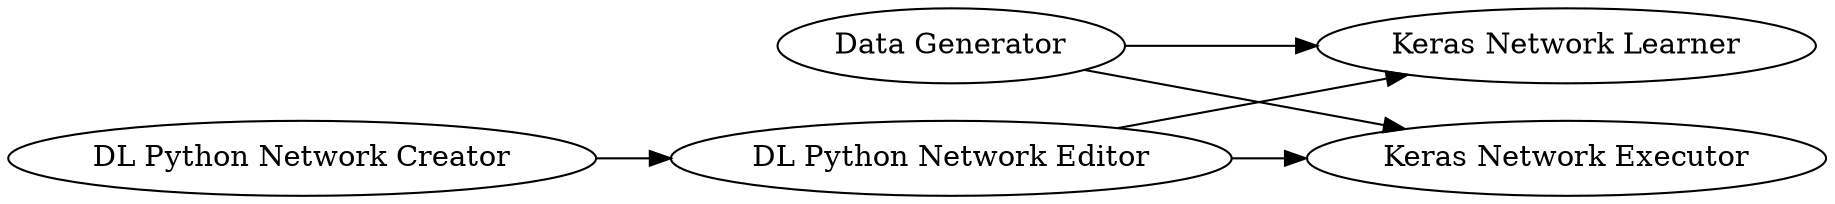 digraph {
	"3301854363111308240_3" [label="Data Generator"]
	"3301854363111308240_2" [label="DL Python Network Editor"]
	"3301854363111308240_1" [label="DL Python Network Creator"]
	"3301854363111308240_5" [label="Keras Network Learner"]
	"3301854363111308240_4" [label="Keras Network Executor"]
	"3301854363111308240_3" -> "3301854363111308240_4"
	"3301854363111308240_2" -> "3301854363111308240_4"
	"3301854363111308240_2" -> "3301854363111308240_5"
	"3301854363111308240_3" -> "3301854363111308240_5"
	"3301854363111308240_1" -> "3301854363111308240_2"
	rankdir=LR
}
